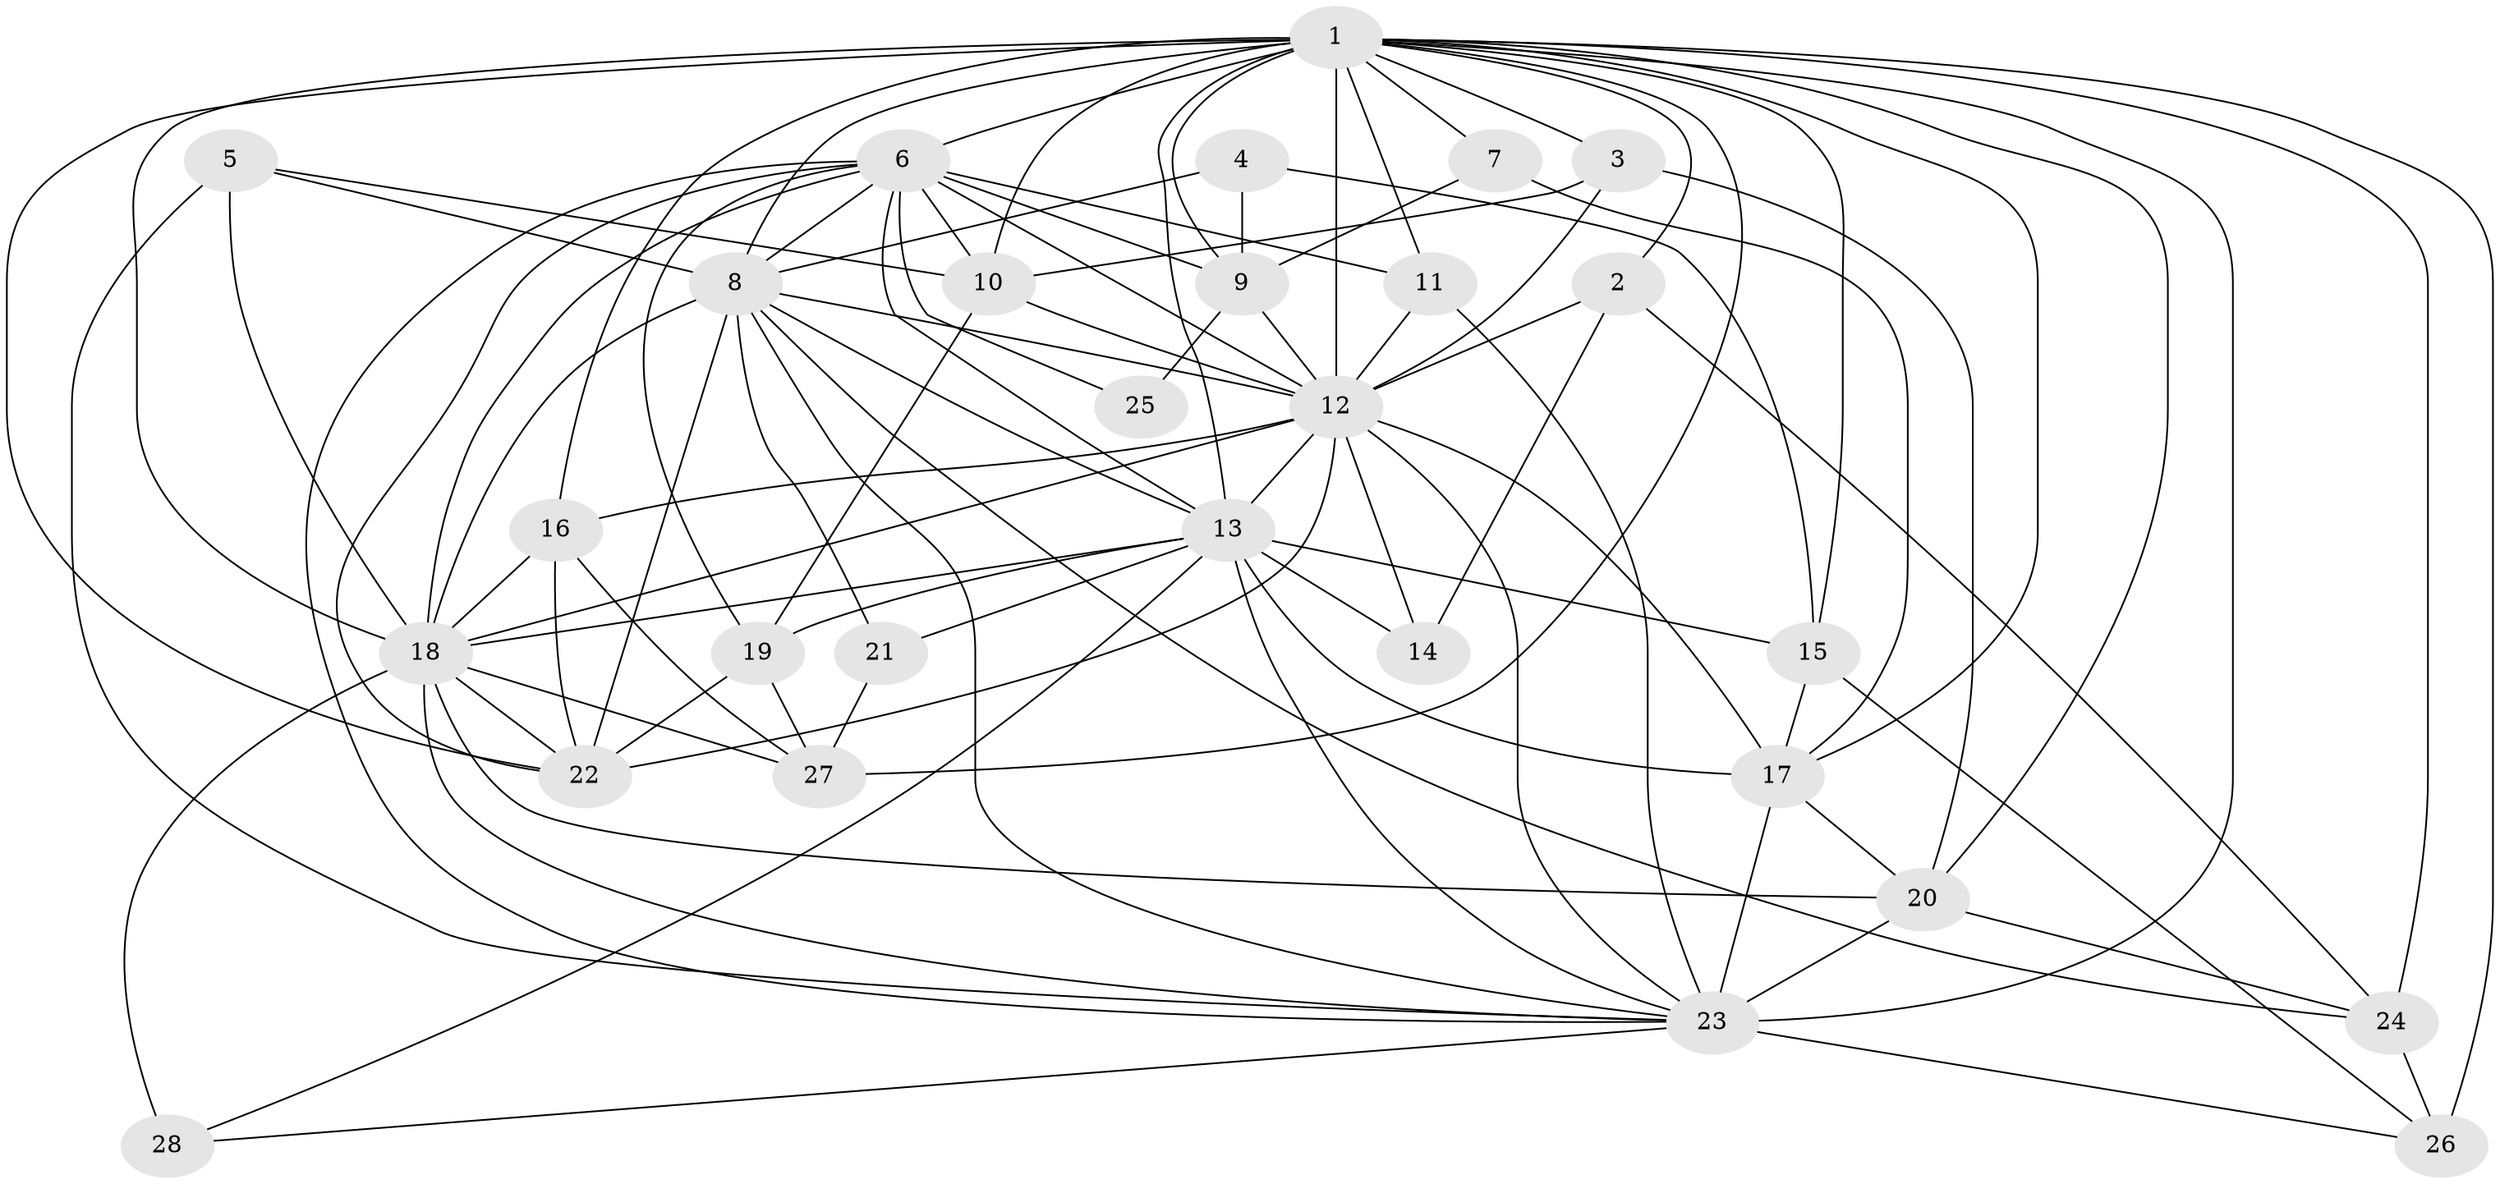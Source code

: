 // original degree distribution, {15: 0.011111111111111112, 17: 0.022222222222222223, 18: 0.011111111111111112, 20: 0.022222222222222223, 19: 0.011111111111111112, 25: 0.011111111111111112, 24: 0.011111111111111112, 10: 0.011111111111111112, 5: 0.022222222222222223, 6: 0.044444444444444446, 3: 0.17777777777777778, 4: 0.08888888888888889, 2: 0.5333333333333333, 8: 0.011111111111111112, 7: 0.011111111111111112}
// Generated by graph-tools (version 1.1) at 2025/36/03/04/25 23:36:30]
// undirected, 28 vertices, 94 edges
graph export_dot {
  node [color=gray90,style=filled];
  1;
  2;
  3;
  4;
  5;
  6;
  7;
  8;
  9;
  10;
  11;
  12;
  13;
  14;
  15;
  16;
  17;
  18;
  19;
  20;
  21;
  22;
  23;
  24;
  25;
  26;
  27;
  28;
  1 -- 2 [weight=1.0];
  1 -- 3 [weight=1.0];
  1 -- 6 [weight=6.0];
  1 -- 7 [weight=1.0];
  1 -- 8 [weight=4.0];
  1 -- 9 [weight=1.0];
  1 -- 10 [weight=1.0];
  1 -- 11 [weight=1.0];
  1 -- 12 [weight=5.0];
  1 -- 13 [weight=6.0];
  1 -- 15 [weight=4.0];
  1 -- 16 [weight=1.0];
  1 -- 17 [weight=1.0];
  1 -- 18 [weight=5.0];
  1 -- 20 [weight=1.0];
  1 -- 22 [weight=1.0];
  1 -- 23 [weight=7.0];
  1 -- 24 [weight=1.0];
  1 -- 26 [weight=3.0];
  1 -- 27 [weight=3.0];
  2 -- 12 [weight=1.0];
  2 -- 14 [weight=2.0];
  2 -- 24 [weight=1.0];
  3 -- 10 [weight=1.0];
  3 -- 12 [weight=1.0];
  3 -- 20 [weight=1.0];
  4 -- 8 [weight=1.0];
  4 -- 9 [weight=1.0];
  4 -- 15 [weight=1.0];
  5 -- 8 [weight=1.0];
  5 -- 10 [weight=1.0];
  5 -- 18 [weight=1.0];
  5 -- 23 [weight=1.0];
  6 -- 8 [weight=3.0];
  6 -- 9 [weight=1.0];
  6 -- 10 [weight=1.0];
  6 -- 11 [weight=1.0];
  6 -- 12 [weight=1.0];
  6 -- 13 [weight=1.0];
  6 -- 18 [weight=2.0];
  6 -- 19 [weight=1.0];
  6 -- 22 [weight=1.0];
  6 -- 23 [weight=1.0];
  6 -- 25 [weight=1.0];
  7 -- 9 [weight=1.0];
  7 -- 17 [weight=1.0];
  8 -- 12 [weight=1.0];
  8 -- 13 [weight=1.0];
  8 -- 18 [weight=1.0];
  8 -- 21 [weight=1.0];
  8 -- 22 [weight=1.0];
  8 -- 23 [weight=2.0];
  8 -- 24 [weight=1.0];
  9 -- 12 [weight=1.0];
  9 -- 25 [weight=1.0];
  10 -- 12 [weight=1.0];
  10 -- 19 [weight=1.0];
  11 -- 12 [weight=1.0];
  11 -- 23 [weight=1.0];
  12 -- 13 [weight=2.0];
  12 -- 14 [weight=2.0];
  12 -- 16 [weight=1.0];
  12 -- 17 [weight=2.0];
  12 -- 18 [weight=3.0];
  12 -- 22 [weight=1.0];
  12 -- 23 [weight=1.0];
  13 -- 14 [weight=1.0];
  13 -- 15 [weight=1.0];
  13 -- 17 [weight=1.0];
  13 -- 18 [weight=1.0];
  13 -- 19 [weight=1.0];
  13 -- 21 [weight=1.0];
  13 -- 23 [weight=1.0];
  13 -- 28 [weight=1.0];
  15 -- 17 [weight=1.0];
  15 -- 26 [weight=1.0];
  16 -- 18 [weight=1.0];
  16 -- 22 [weight=1.0];
  16 -- 27 [weight=1.0];
  17 -- 20 [weight=1.0];
  17 -- 23 [weight=1.0];
  18 -- 20 [weight=1.0];
  18 -- 22 [weight=1.0];
  18 -- 23 [weight=1.0];
  18 -- 27 [weight=2.0];
  18 -- 28 [weight=1.0];
  19 -- 22 [weight=1.0];
  19 -- 27 [weight=1.0];
  20 -- 23 [weight=1.0];
  20 -- 24 [weight=1.0];
  21 -- 27 [weight=1.0];
  23 -- 26 [weight=1.0];
  23 -- 28 [weight=1.0];
  24 -- 26 [weight=1.0];
}

